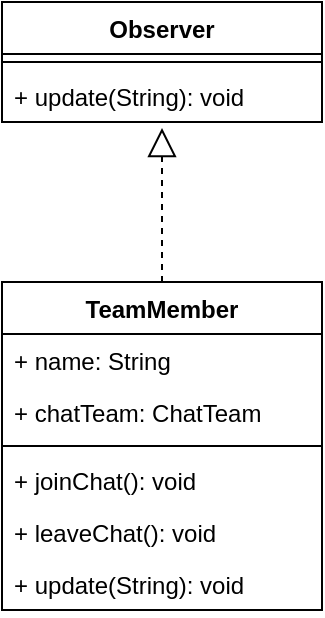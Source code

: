 <mxfile version="23.1.2" type="github">
  <diagram id="C5RBs43oDa-KdzZeNtuy" name="Page-1">
    <mxGraphModel dx="904" dy="581" grid="1" gridSize="10" guides="1" tooltips="1" connect="1" arrows="1" fold="1" page="1" pageScale="1" pageWidth="827" pageHeight="1169" math="0" shadow="0">
      <root>
        <mxCell id="WIyWlLk6GJQsqaUBKTNV-0" />
        <mxCell id="WIyWlLk6GJQsqaUBKTNV-1" parent="WIyWlLk6GJQsqaUBKTNV-0" />
        <mxCell id="ZighdOAhbBxPj0RUjRUG-10" value="Observer" style="swimlane;fontStyle=1;align=center;verticalAlign=top;childLayout=stackLayout;horizontal=1;startSize=26;horizontalStack=0;resizeParent=1;resizeParentMax=0;resizeLast=0;collapsible=1;marginBottom=0;whiteSpace=wrap;html=1;" vertex="1" parent="WIyWlLk6GJQsqaUBKTNV-1">
          <mxGeometry x="110" y="80" width="160" height="60" as="geometry" />
        </mxCell>
        <mxCell id="ZighdOAhbBxPj0RUjRUG-12" value="" style="line;strokeWidth=1;fillColor=none;align=left;verticalAlign=middle;spacingTop=-1;spacingLeft=3;spacingRight=3;rotatable=0;labelPosition=right;points=[];portConstraint=eastwest;strokeColor=inherit;" vertex="1" parent="ZighdOAhbBxPj0RUjRUG-10">
          <mxGeometry y="26" width="160" height="8" as="geometry" />
        </mxCell>
        <mxCell id="ZighdOAhbBxPj0RUjRUG-13" value="+ update(String): void" style="text;strokeColor=none;fillColor=none;align=left;verticalAlign=top;spacingLeft=4;spacingRight=4;overflow=hidden;rotatable=0;points=[[0,0.5],[1,0.5]];portConstraint=eastwest;whiteSpace=wrap;html=1;" vertex="1" parent="ZighdOAhbBxPj0RUjRUG-10">
          <mxGeometry y="34" width="160" height="26" as="geometry" />
        </mxCell>
        <mxCell id="ZighdOAhbBxPj0RUjRUG-14" value="TeamMember" style="swimlane;fontStyle=1;align=center;verticalAlign=top;childLayout=stackLayout;horizontal=1;startSize=26;horizontalStack=0;resizeParent=1;resizeParentMax=0;resizeLast=0;collapsible=1;marginBottom=0;whiteSpace=wrap;html=1;" vertex="1" parent="WIyWlLk6GJQsqaUBKTNV-1">
          <mxGeometry x="110" y="220" width="160" height="164" as="geometry" />
        </mxCell>
        <mxCell id="ZighdOAhbBxPj0RUjRUG-15" value="+ name: String" style="text;strokeColor=none;fillColor=none;align=left;verticalAlign=top;spacingLeft=4;spacingRight=4;overflow=hidden;rotatable=0;points=[[0,0.5],[1,0.5]];portConstraint=eastwest;whiteSpace=wrap;html=1;" vertex="1" parent="ZighdOAhbBxPj0RUjRUG-14">
          <mxGeometry y="26" width="160" height="26" as="geometry" />
        </mxCell>
        <mxCell id="ZighdOAhbBxPj0RUjRUG-20" value="+ chatTeam: ChatTeam" style="text;strokeColor=none;fillColor=none;align=left;verticalAlign=top;spacingLeft=4;spacingRight=4;overflow=hidden;rotatable=0;points=[[0,0.5],[1,0.5]];portConstraint=eastwest;whiteSpace=wrap;html=1;" vertex="1" parent="ZighdOAhbBxPj0RUjRUG-14">
          <mxGeometry y="52" width="160" height="26" as="geometry" />
        </mxCell>
        <mxCell id="ZighdOAhbBxPj0RUjRUG-16" value="" style="line;strokeWidth=1;fillColor=none;align=left;verticalAlign=middle;spacingTop=-1;spacingLeft=3;spacingRight=3;rotatable=0;labelPosition=right;points=[];portConstraint=eastwest;strokeColor=inherit;" vertex="1" parent="ZighdOAhbBxPj0RUjRUG-14">
          <mxGeometry y="78" width="160" height="8" as="geometry" />
        </mxCell>
        <mxCell id="ZighdOAhbBxPj0RUjRUG-17" value="+ joinChat(): void" style="text;strokeColor=none;fillColor=none;align=left;verticalAlign=top;spacingLeft=4;spacingRight=4;overflow=hidden;rotatable=0;points=[[0,0.5],[1,0.5]];portConstraint=eastwest;whiteSpace=wrap;html=1;" vertex="1" parent="ZighdOAhbBxPj0RUjRUG-14">
          <mxGeometry y="86" width="160" height="26" as="geometry" />
        </mxCell>
        <mxCell id="ZighdOAhbBxPj0RUjRUG-21" value="+ leaveChat(): void" style="text;strokeColor=none;fillColor=none;align=left;verticalAlign=top;spacingLeft=4;spacingRight=4;overflow=hidden;rotatable=0;points=[[0,0.5],[1,0.5]];portConstraint=eastwest;whiteSpace=wrap;html=1;" vertex="1" parent="ZighdOAhbBxPj0RUjRUG-14">
          <mxGeometry y="112" width="160" height="26" as="geometry" />
        </mxCell>
        <mxCell id="ZighdOAhbBxPj0RUjRUG-22" value="+ update(String): void" style="text;strokeColor=none;fillColor=none;align=left;verticalAlign=top;spacingLeft=4;spacingRight=4;overflow=hidden;rotatable=0;points=[[0,0.5],[1,0.5]];portConstraint=eastwest;whiteSpace=wrap;html=1;" vertex="1" parent="ZighdOAhbBxPj0RUjRUG-14">
          <mxGeometry y="138" width="160" height="26" as="geometry" />
        </mxCell>
        <mxCell id="ZighdOAhbBxPj0RUjRUG-19" value="" style="endArrow=block;dashed=1;endFill=0;endSize=12;html=1;rounded=0;exitX=0.5;exitY=0;exitDx=0;exitDy=0;entryX=0.5;entryY=1.115;entryDx=0;entryDy=0;entryPerimeter=0;" edge="1" parent="WIyWlLk6GJQsqaUBKTNV-1" source="ZighdOAhbBxPj0RUjRUG-14" target="ZighdOAhbBxPj0RUjRUG-13">
          <mxGeometry width="160" relative="1" as="geometry">
            <mxPoint x="330" y="300" as="sourcePoint" />
            <mxPoint x="490" y="300" as="targetPoint" />
          </mxGeometry>
        </mxCell>
      </root>
    </mxGraphModel>
  </diagram>
</mxfile>
